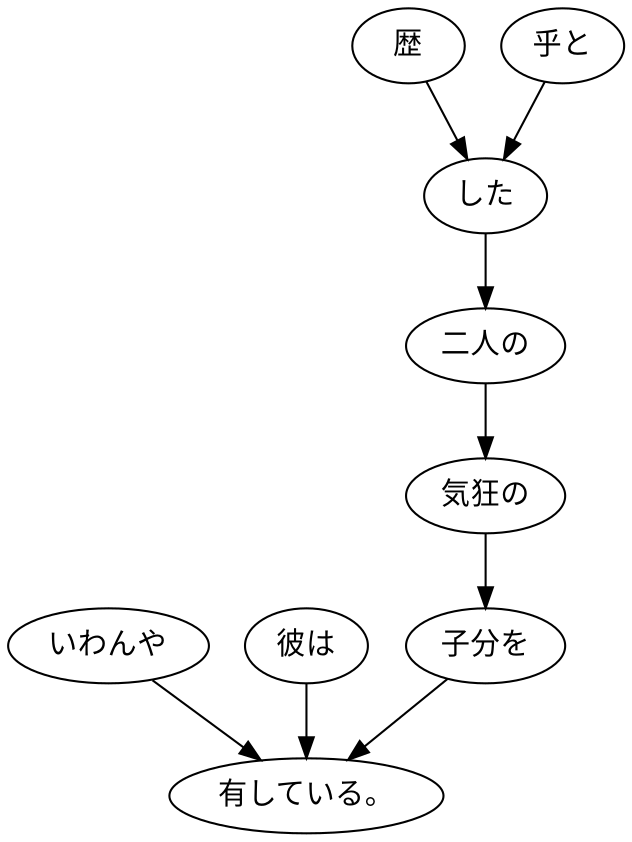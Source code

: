 digraph graph6321 {
	node0 [label="いわんや"];
	node1 [label="彼は"];
	node2 [label="歴"];
	node3 [label="乎と"];
	node4 [label="した"];
	node5 [label="二人の"];
	node6 [label="気狂の"];
	node7 [label="子分を"];
	node8 [label="有している。"];
	node0 -> node8;
	node1 -> node8;
	node2 -> node4;
	node3 -> node4;
	node4 -> node5;
	node5 -> node6;
	node6 -> node7;
	node7 -> node8;
}
